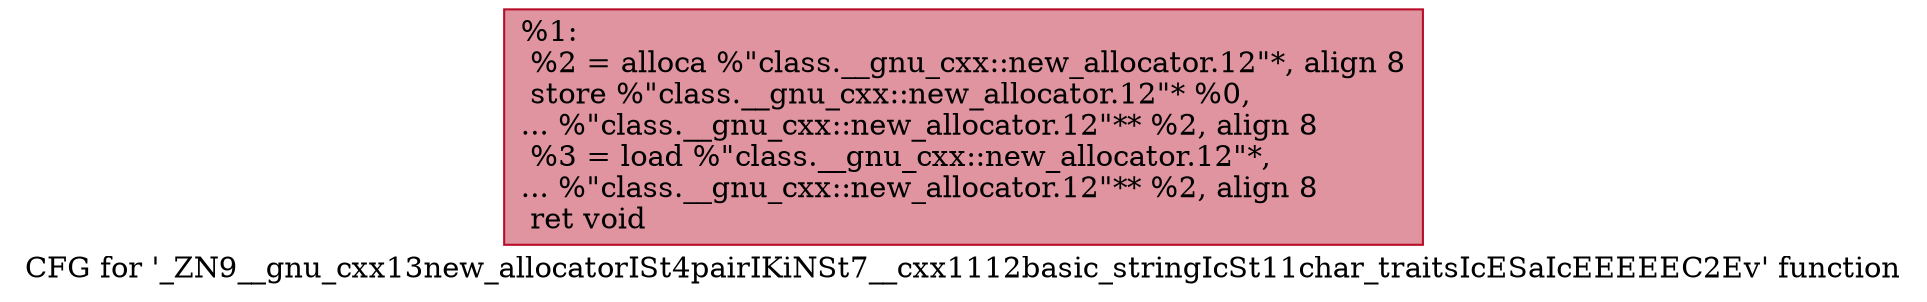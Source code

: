 digraph "CFG for '_ZN9__gnu_cxx13new_allocatorISt4pairIKiNSt7__cxx1112basic_stringIcSt11char_traitsIcESaIcEEEEEC2Ev' function" {
	label="CFG for '_ZN9__gnu_cxx13new_allocatorISt4pairIKiNSt7__cxx1112basic_stringIcSt11char_traitsIcESaIcEEEEEC2Ev' function";

	Node0x561d2df2f6d0 [shape=record,color="#b70d28ff", style=filled, fillcolor="#b70d2870",label="{%1:\l  %2 = alloca %\"class.__gnu_cxx::new_allocator.12\"*, align 8\l  store %\"class.__gnu_cxx::new_allocator.12\"* %0,\l... %\"class.__gnu_cxx::new_allocator.12\"** %2, align 8\l  %3 = load %\"class.__gnu_cxx::new_allocator.12\"*,\l... %\"class.__gnu_cxx::new_allocator.12\"** %2, align 8\l  ret void\l}"];
}
